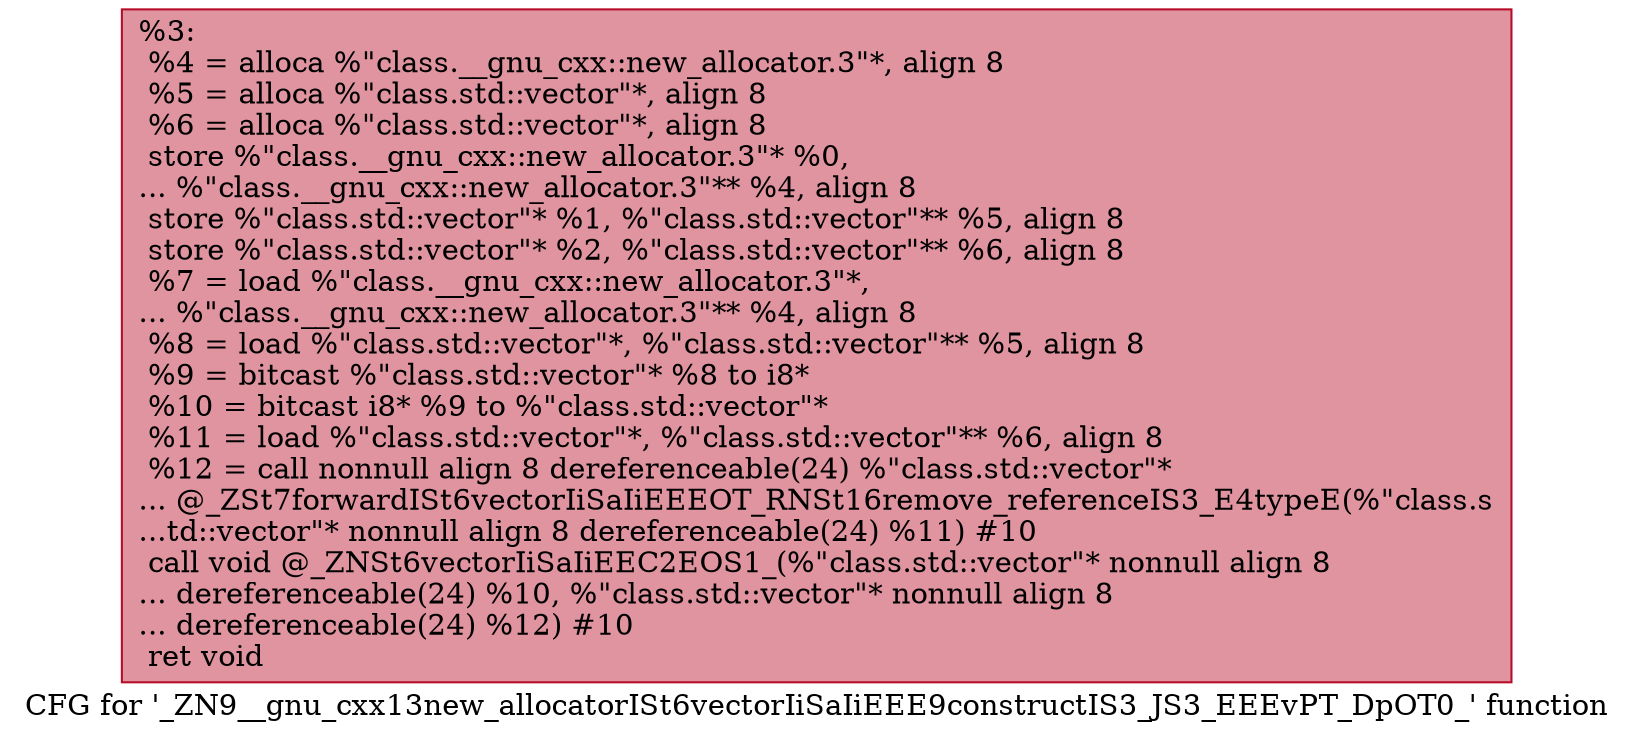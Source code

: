 digraph "CFG for '_ZN9__gnu_cxx13new_allocatorISt6vectorIiSaIiEEE9constructIS3_JS3_EEEvPT_DpOT0_' function" {
	label="CFG for '_ZN9__gnu_cxx13new_allocatorISt6vectorIiSaIiEEE9constructIS3_JS3_EEEvPT_DpOT0_' function";

	Node0x562219a9f760 [shape=record,color="#b70d28ff", style=filled, fillcolor="#b70d2870",label="{%3:\l  %4 = alloca %\"class.__gnu_cxx::new_allocator.3\"*, align 8\l  %5 = alloca %\"class.std::vector\"*, align 8\l  %6 = alloca %\"class.std::vector\"*, align 8\l  store %\"class.__gnu_cxx::new_allocator.3\"* %0,\l... %\"class.__gnu_cxx::new_allocator.3\"** %4, align 8\l  store %\"class.std::vector\"* %1, %\"class.std::vector\"** %5, align 8\l  store %\"class.std::vector\"* %2, %\"class.std::vector\"** %6, align 8\l  %7 = load %\"class.__gnu_cxx::new_allocator.3\"*,\l... %\"class.__gnu_cxx::new_allocator.3\"** %4, align 8\l  %8 = load %\"class.std::vector\"*, %\"class.std::vector\"** %5, align 8\l  %9 = bitcast %\"class.std::vector\"* %8 to i8*\l  %10 = bitcast i8* %9 to %\"class.std::vector\"*\l  %11 = load %\"class.std::vector\"*, %\"class.std::vector\"** %6, align 8\l  %12 = call nonnull align 8 dereferenceable(24) %\"class.std::vector\"*\l... @_ZSt7forwardISt6vectorIiSaIiEEEOT_RNSt16remove_referenceIS3_E4typeE(%\"class.s\l...td::vector\"* nonnull align 8 dereferenceable(24) %11) #10\l  call void @_ZNSt6vectorIiSaIiEEC2EOS1_(%\"class.std::vector\"* nonnull align 8\l... dereferenceable(24) %10, %\"class.std::vector\"* nonnull align 8\l... dereferenceable(24) %12) #10\l  ret void\l}"];
}
